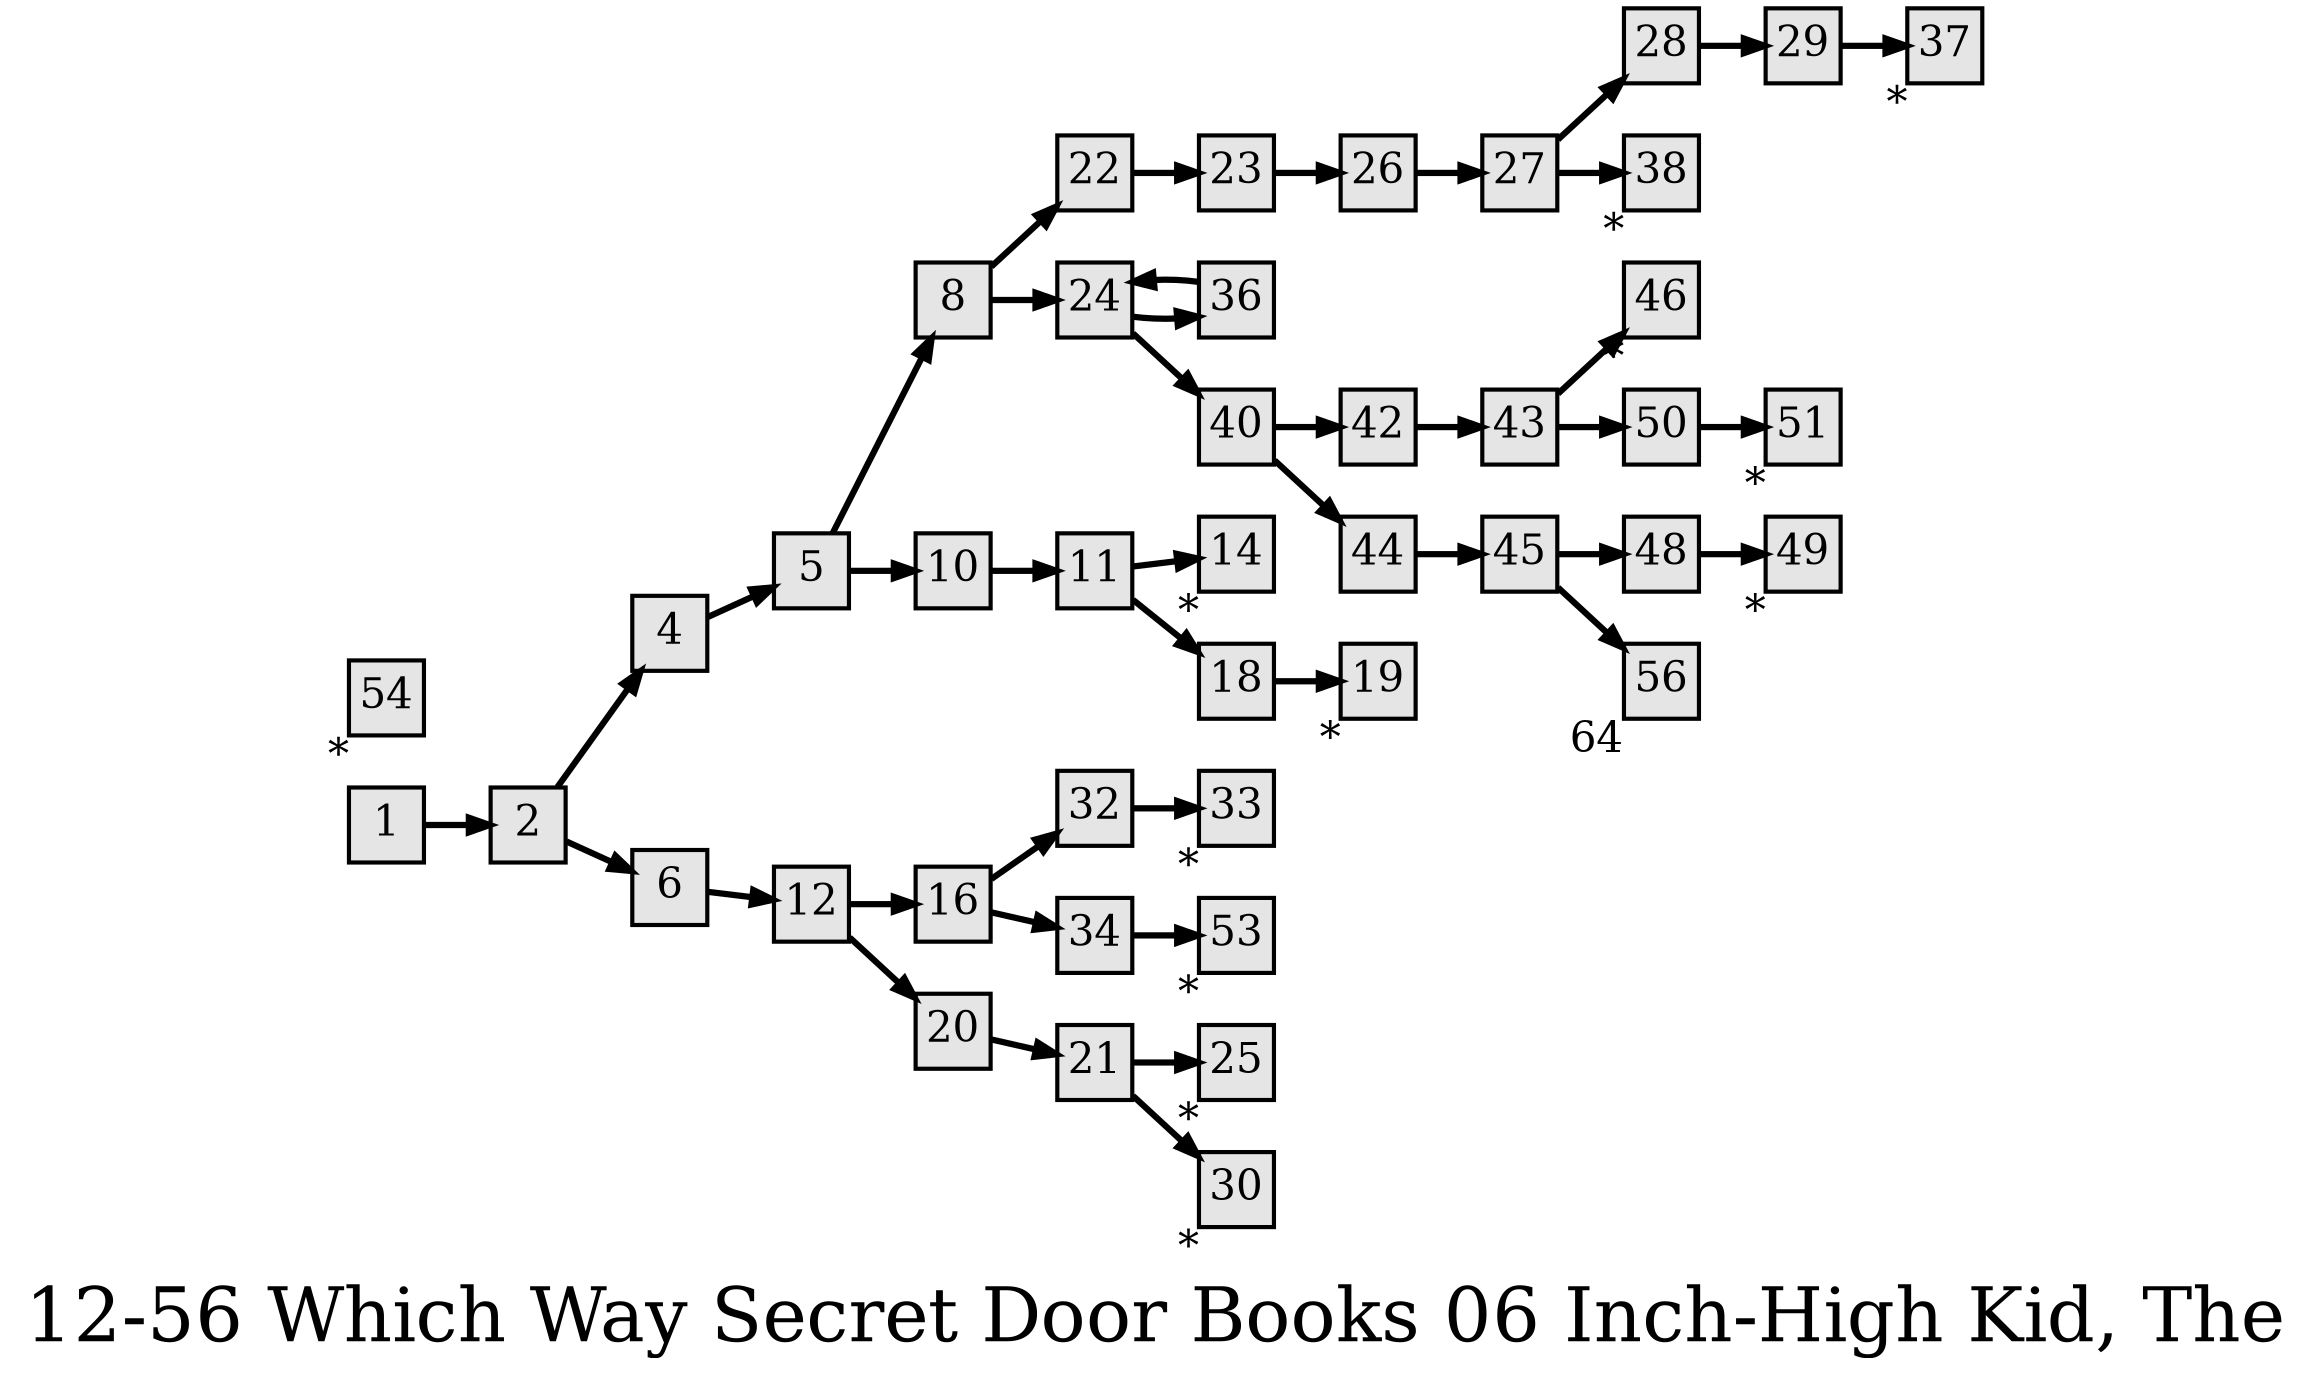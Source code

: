 digraph g{
  graph [ label="12-56 Which Way Secret Door Books 06 Inch-High Kid, The" rankdir=LR, ordering=out, fontsize=36, nodesep="0.35", ranksep="0.45"];
  node  [shape=rect, penwidth=2, fontsize=20, style=filled, fillcolor=grey90, margin="0,0", labelfloat=true, regular=true, fixedsize=true];
  edge  [labelfloat=true, penwidth=3, fontsize=12];
  // ---;
  // group  : Katz;
  // id     :;
  // gbid   :;
  // series :;
  // title  :;
  // author :;
  // credit:;
  // - name : Jeremy Douglass;
  // role : encoder;
  // date : 2017-10-19;
  // render:;
  // - name   : small;
  // styles : gvStyles-small.txt;
  // engine : dot;
  // comment: >;
  
  // ---;
  
  // From | To | Label;
  
  1 -> 2;
  2 -> 4;
  2 -> 6;
  4 -> 5;
  5 -> 8;
  5 -> 10;
  6 -> 12;
  8 -> 22;
  8 -> 24;
  10 -> 11;
  11 -> 14;
  11 -> 18;
  12 -> 16;
  12 -> 20;
  14	[ xlabel="*" ];
  16 -> 32;
  16 -> 34;
  18 -> 19;
  19	[ xlabel="*" ];
  20 -> 21;
  21 -> 25;
  21 -> 30;
  22 -> 23;
  23 -> 26;
  24 -> 36;
  24 -> 40;
  25	[ xlabel="*" ];
  26 -> 27;
  27 -> 28;
  27 -> 38;
  28 -> 29;
  29 -> 37;
  30	[ xlabel="*" ];
  32 -> 33;
  33	[ xlabel="*" ];
  34 -> 53;
  36 -> 24;
  37	[ xlabel="*" ];
  38	[ xlabel="*" ];
  40 -> 42;
  40 -> 44;
  42 -> 43;
  43 -> 46;
  43 -> 50;
  44 -> 45;
  45 -> 48;
  45 -> 56;
  46	[ xlabel="*" ];
  48 -> 49;
  49	[ xlabel="*" ];
  50 -> 51;
  51	[ xlabel="*" ];
  53	[ xlabel="*" ];
  54	[ xlabel="*" ];
  56	[ xlabel="64" ];
}

